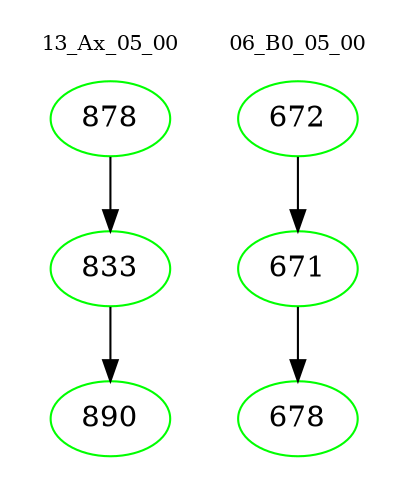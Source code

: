 digraph{
subgraph cluster_0 {
color = white
label = "13_Ax_05_00";
fontsize=10;
T0_878 [label="878", color="green"]
T0_878 -> T0_833 [color="black"]
T0_833 [label="833", color="green"]
T0_833 -> T0_890 [color="black"]
T0_890 [label="890", color="green"]
}
subgraph cluster_1 {
color = white
label = "06_B0_05_00";
fontsize=10;
T1_672 [label="672", color="green"]
T1_672 -> T1_671 [color="black"]
T1_671 [label="671", color="green"]
T1_671 -> T1_678 [color="black"]
T1_678 [label="678", color="green"]
}
}
